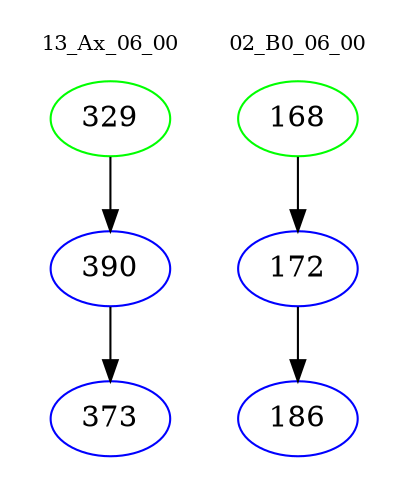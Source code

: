 digraph{
subgraph cluster_0 {
color = white
label = "13_Ax_06_00";
fontsize=10;
T0_329 [label="329", color="green"]
T0_329 -> T0_390 [color="black"]
T0_390 [label="390", color="blue"]
T0_390 -> T0_373 [color="black"]
T0_373 [label="373", color="blue"]
}
subgraph cluster_1 {
color = white
label = "02_B0_06_00";
fontsize=10;
T1_168 [label="168", color="green"]
T1_168 -> T1_172 [color="black"]
T1_172 [label="172", color="blue"]
T1_172 -> T1_186 [color="black"]
T1_186 [label="186", color="blue"]
}
}
